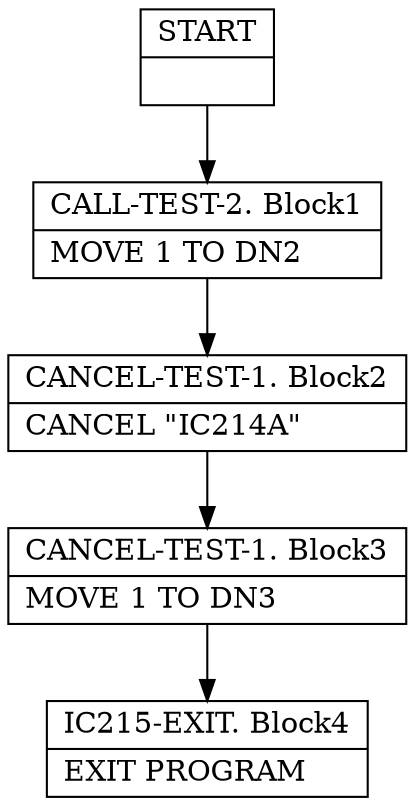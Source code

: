 digraph Cfg {
node [
shape = "record"
]

edge [
arrowtail = "empty"
]
Block0 [
label = "{START|}"
]
Block1 [
label = "{CALL-TEST-2. Block1|    MOVE 1 TO DN2\l}"
]
Block2 [
label = "{CANCEL-TEST-1. Block2|    CANCEL \"IC214A\"\l}"
]
Block3 [
label = "{CANCEL-TEST-1. Block3|    MOVE 1 TO DN3\l}"
]
Block4 [
label = "{IC215-EXIT. Block4|    EXIT PROGRAM\l}"
]
Block0 -> Block1
Block1 -> Block2
Block2 -> Block3
Block3 -> Block4

}
